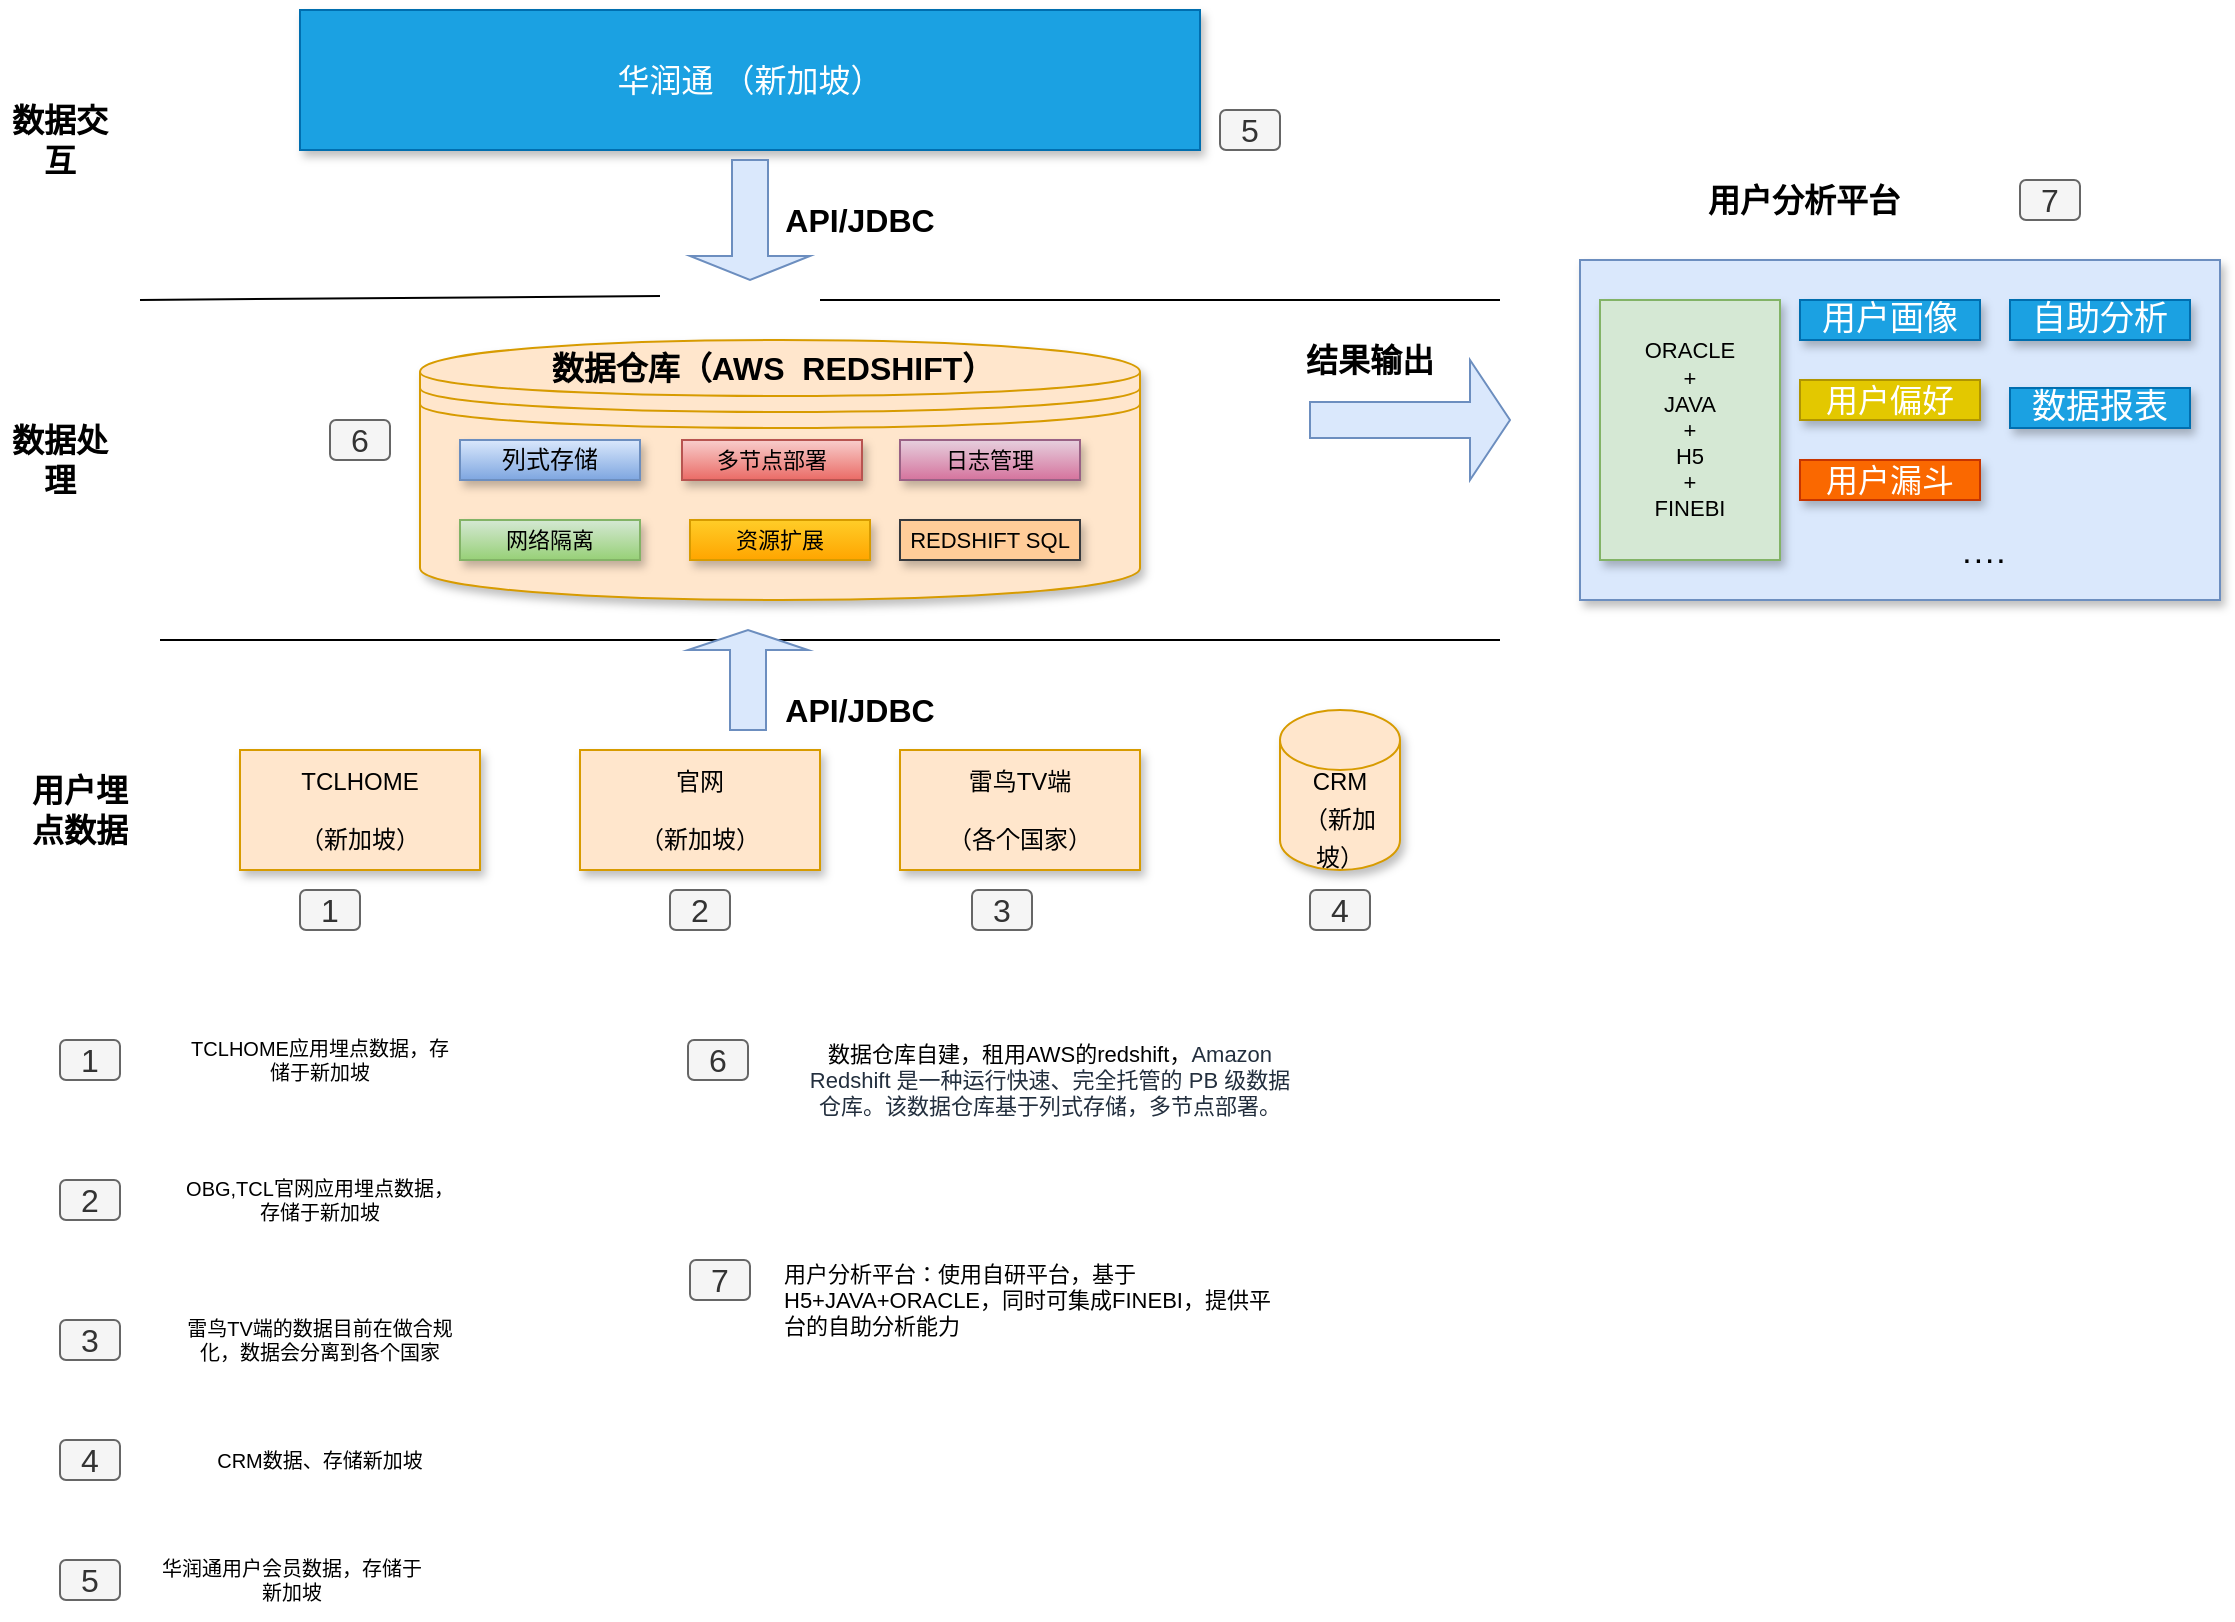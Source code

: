 <mxfile version="13.7.3" type="github">
  <diagram id="shUDwsKFDdsXacW1vGoj" name="Page-1">
    <mxGraphModel dx="1038" dy="500" grid="1" gridSize="10" guides="1" tooltips="1" connect="1" arrows="1" fold="1" page="1" pageScale="1" pageWidth="827" pageHeight="1169" math="0" shadow="0">
      <root>
        <mxCell id="0" />
        <mxCell id="1" parent="0" />
        <mxCell id="ImCiJTd56db0JIZPay8f-3" value="" style="endArrow=none;html=1;" edge="1" parent="1">
          <mxGeometry width="50" height="50" relative="1" as="geometry">
            <mxPoint x="90" y="490" as="sourcePoint" />
            <mxPoint x="760" y="490" as="targetPoint" />
          </mxGeometry>
        </mxCell>
        <mxCell id="ImCiJTd56db0JIZPay8f-4" value="TCLHOME&lt;br&gt;&lt;br&gt;（新加坡）" style="rounded=0;whiteSpace=wrap;html=1;fillColor=#ffe6cc;strokeColor=#d79b00;shadow=1;" vertex="1" parent="1">
          <mxGeometry x="130" y="545" width="120" height="60" as="geometry" />
        </mxCell>
        <mxCell id="ImCiJTd56db0JIZPay8f-5" value="官网&lt;br&gt;&lt;br&gt;（新加坡）" style="rounded=0;whiteSpace=wrap;html=1;fillColor=#ffe6cc;strokeColor=#d79b00;shadow=1;" vertex="1" parent="1">
          <mxGeometry x="300" y="545" width="120" height="60" as="geometry" />
        </mxCell>
        <mxCell id="ImCiJTd56db0JIZPay8f-6" value="雷鸟TV端&lt;br&gt;&lt;br&gt;（各个国家）" style="rounded=0;whiteSpace=wrap;html=1;fillColor=#ffe6cc;strokeColor=#d79b00;shadow=1;" vertex="1" parent="1">
          <mxGeometry x="460" y="545" width="120" height="60" as="geometry" />
        </mxCell>
        <mxCell id="ImCiJTd56db0JIZPay8f-8" value="用户埋点数据" style="text;html=1;strokeColor=none;fillColor=none;align=center;verticalAlign=middle;whiteSpace=wrap;rounded=0;fontStyle=1;fontSize=16;" vertex="1" parent="1">
          <mxGeometry x="20" y="565" width="60" height="20" as="geometry" />
        </mxCell>
        <mxCell id="ImCiJTd56db0JIZPay8f-11" value="&lt;span style=&quot;font-size: 12px&quot;&gt;CRM&lt;br&gt;（新加坡）&lt;br&gt;&lt;/span&gt;" style="shape=cylinder3;whiteSpace=wrap;html=1;boundedLbl=1;backgroundOutline=1;size=15;fontSize=16;fillColor=#ffe6cc;strokeColor=#d79b00;shadow=1;" vertex="1" parent="1">
          <mxGeometry x="650" y="525" width="60" height="80" as="geometry" />
        </mxCell>
        <mxCell id="ImCiJTd56db0JIZPay8f-17" value="" style="shape=singleArrow;direction=north;whiteSpace=wrap;html=1;fontSize=16;fillColor=#dae8fc;strokeColor=#6c8ebf;" vertex="1" parent="1">
          <mxGeometry x="354" y="485" width="60" height="50" as="geometry" />
        </mxCell>
        <mxCell id="ImCiJTd56db0JIZPay8f-18" value="" style="shape=datastore;whiteSpace=wrap;html=1;fontSize=16;fillColor=#ffe6cc;strokeColor=#d79b00;shadow=1;" vertex="1" parent="1">
          <mxGeometry x="220" y="340" width="360" height="130" as="geometry" />
        </mxCell>
        <mxCell id="ImCiJTd56db0JIZPay8f-19" value="数据处理" style="text;html=1;strokeColor=none;fillColor=none;align=center;verticalAlign=middle;whiteSpace=wrap;rounded=0;fontStyle=1;fontSize=16;" vertex="1" parent="1">
          <mxGeometry x="10" y="390" width="60" height="20" as="geometry" />
        </mxCell>
        <mxCell id="ImCiJTd56db0JIZPay8f-22" value="华润通 （新加坡）" style="rounded=0;whiteSpace=wrap;html=1;fontSize=16;fillColor=#1ba1e2;strokeColor=#006EAF;fontColor=#ffffff;shadow=1;" vertex="1" parent="1">
          <mxGeometry x="160" y="175" width="450" height="70" as="geometry" />
        </mxCell>
        <mxCell id="ImCiJTd56db0JIZPay8f-25" value="" style="rounded=0;whiteSpace=wrap;html=1;fontSize=16;fillColor=#dae8fc;strokeColor=#6c8ebf;align=center;shadow=1;" vertex="1" parent="1">
          <mxGeometry x="800" y="300" width="320" height="170" as="geometry" />
        </mxCell>
        <mxCell id="ImCiJTd56db0JIZPay8f-27" value="1" style="text;html=1;strokeColor=#666666;align=center;verticalAlign=middle;whiteSpace=wrap;rounded=1;fontSize=16;fillColor=#f5f5f5;fontColor=#333333;" vertex="1" parent="1">
          <mxGeometry x="160" y="615" width="30" height="20" as="geometry" />
        </mxCell>
        <mxCell id="ImCiJTd56db0JIZPay8f-28" value="2" style="text;html=1;strokeColor=#666666;align=center;verticalAlign=middle;whiteSpace=wrap;rounded=1;fontSize=16;fillColor=#f5f5f5;fontColor=#333333;" vertex="1" parent="1">
          <mxGeometry x="345" y="615" width="30" height="20" as="geometry" />
        </mxCell>
        <mxCell id="ImCiJTd56db0JIZPay8f-29" value="3" style="text;html=1;strokeColor=#666666;align=center;verticalAlign=middle;whiteSpace=wrap;rounded=1;fontSize=16;fillColor=#f5f5f5;fontColor=#333333;" vertex="1" parent="1">
          <mxGeometry x="496" y="615" width="30" height="20" as="geometry" />
        </mxCell>
        <mxCell id="ImCiJTd56db0JIZPay8f-30" value="4" style="text;html=1;strokeColor=#666666;align=center;verticalAlign=middle;whiteSpace=wrap;rounded=1;fontSize=16;fillColor=#f5f5f5;fontColor=#333333;" vertex="1" parent="1">
          <mxGeometry x="665" y="615" width="30" height="20" as="geometry" />
        </mxCell>
        <mxCell id="ImCiJTd56db0JIZPay8f-31" value="数据交互" style="text;html=1;strokeColor=none;fillColor=none;align=center;verticalAlign=middle;whiteSpace=wrap;rounded=0;fontStyle=1;fontSize=16;" vertex="1" parent="1">
          <mxGeometry x="10" y="230" width="60" height="20" as="geometry" />
        </mxCell>
        <mxCell id="ImCiJTd56db0JIZPay8f-34" value="" style="endArrow=none;html=1;" edge="1" parent="1">
          <mxGeometry width="50" height="50" relative="1" as="geometry">
            <mxPoint x="420" y="320" as="sourcePoint" />
            <mxPoint x="760" y="320" as="targetPoint" />
          </mxGeometry>
        </mxCell>
        <mxCell id="ImCiJTd56db0JIZPay8f-35" value="API/JDBC" style="text;html=1;strokeColor=none;fillColor=none;align=center;verticalAlign=middle;whiteSpace=wrap;rounded=0;fontStyle=1;fontSize=16;" vertex="1" parent="1">
          <mxGeometry x="410" y="515" width="60" height="20" as="geometry" />
        </mxCell>
        <mxCell id="ImCiJTd56db0JIZPay8f-41" value="" style="shape=singleArrow;whiteSpace=wrap;html=1;gradientColor=none;fontSize=16;fillColor=#dae8fc;strokeColor=#6c8ebf;" vertex="1" parent="1">
          <mxGeometry x="665" y="350" width="100" height="60" as="geometry" />
        </mxCell>
        <mxCell id="ImCiJTd56db0JIZPay8f-43" value="结果输出" style="text;html=1;strokeColor=none;fillColor=none;align=center;verticalAlign=middle;whiteSpace=wrap;rounded=0;fontStyle=1;fontSize=16;" vertex="1" parent="1">
          <mxGeometry x="660" y="340" width="70" height="20" as="geometry" />
        </mxCell>
        <mxCell id="ImCiJTd56db0JIZPay8f-46" value="" style="shape=singleArrow;direction=south;whiteSpace=wrap;html=1;strokeColor=#6c8ebf;fillColor=#dae8fc;gradientColor=none;fontSize=16;fontColor=#000000;" vertex="1" parent="1">
          <mxGeometry x="355" y="250" width="60" height="60" as="geometry" />
        </mxCell>
        <mxCell id="ImCiJTd56db0JIZPay8f-47" value="" style="endArrow=none;html=1;" edge="1" parent="1">
          <mxGeometry width="50" height="50" relative="1" as="geometry">
            <mxPoint x="80" y="320" as="sourcePoint" />
            <mxPoint x="340" y="318" as="targetPoint" />
          </mxGeometry>
        </mxCell>
        <mxCell id="ImCiJTd56db0JIZPay8f-49" value="用户画像" style="text;html=1;strokeColor=#006EAF;fillColor=#1ba1e2;align=center;verticalAlign=middle;whiteSpace=wrap;rounded=0;fontSize=17;fontColor=#ffffff;shadow=1;" vertex="1" parent="1">
          <mxGeometry x="910" y="320" width="90" height="20" as="geometry" />
        </mxCell>
        <mxCell id="ImCiJTd56db0JIZPay8f-50" value="用户偏好" style="text;html=1;strokeColor=#B09500;fillColor=#e3c800;align=center;verticalAlign=middle;whiteSpace=wrap;rounded=0;fontSize=16;fontColor=#ffffff;shadow=1;" vertex="1" parent="1">
          <mxGeometry x="910" y="360" width="90" height="20" as="geometry" />
        </mxCell>
        <mxCell id="ImCiJTd56db0JIZPay8f-51" value="用户漏斗" style="text;html=1;strokeColor=#C73500;fillColor=#fa6800;align=center;verticalAlign=middle;whiteSpace=wrap;rounded=0;fontSize=16;fontColor=#ffffff;shadow=1;" vertex="1" parent="1">
          <mxGeometry x="910" y="400" width="90" height="20" as="geometry" />
        </mxCell>
        <mxCell id="ImCiJTd56db0JIZPay8f-52" style="edgeStyle=orthogonalEdgeStyle;rounded=0;orthogonalLoop=1;jettySize=auto;html=1;exitX=0.5;exitY=1;exitDx=0;exitDy=0;fontSize=17;fontColor=#000000;" edge="1" parent="1" source="ImCiJTd56db0JIZPay8f-51" target="ImCiJTd56db0JIZPay8f-51">
          <mxGeometry relative="1" as="geometry" />
        </mxCell>
        <mxCell id="ImCiJTd56db0JIZPay8f-56" value="1" style="text;html=1;strokeColor=#666666;align=center;verticalAlign=middle;whiteSpace=wrap;rounded=1;fontSize=16;fillColor=#f5f5f5;fontColor=#333333;" vertex="1" parent="1">
          <mxGeometry x="40" y="690" width="30" height="20" as="geometry" />
        </mxCell>
        <mxCell id="ImCiJTd56db0JIZPay8f-57" value="TCLHOME应用埋点数据，存储于新加坡" style="text;html=1;strokeColor=none;fillColor=none;align=center;verticalAlign=middle;whiteSpace=wrap;rounded=0;fontSize=10;fontColor=#000000;" vertex="1" parent="1">
          <mxGeometry x="100" y="680" width="140" height="40" as="geometry" />
        </mxCell>
        <mxCell id="ImCiJTd56db0JIZPay8f-58" value="用户分析平台" style="text;html=1;strokeColor=none;fillColor=none;align=center;verticalAlign=middle;whiteSpace=wrap;rounded=0;fontSize=16;fontColor=#000000;fontStyle=1;" vertex="1" parent="1">
          <mxGeometry x="827" y="260" width="170" height="20" as="geometry" />
        </mxCell>
        <mxCell id="ImCiJTd56db0JIZPay8f-60" value="····" style="text;html=1;strokeColor=none;fillColor=none;align=center;verticalAlign=middle;whiteSpace=wrap;rounded=0;fontSize=17;fontColor=#000000;" vertex="1" parent="1">
          <mxGeometry x="982" y="440" width="40" height="20" as="geometry" />
        </mxCell>
        <mxCell id="ImCiJTd56db0JIZPay8f-63" value="2" style="text;html=1;strokeColor=#666666;align=center;verticalAlign=middle;whiteSpace=wrap;rounded=1;fontSize=16;fillColor=#f5f5f5;fontColor=#333333;" vertex="1" parent="1">
          <mxGeometry x="40" y="760" width="30" height="20" as="geometry" />
        </mxCell>
        <mxCell id="ImCiJTd56db0JIZPay8f-64" value="OBG,TCL官网应用埋点数据，存储于新加坡" style="text;html=1;strokeColor=none;fillColor=none;align=center;verticalAlign=middle;whiteSpace=wrap;rounded=0;fontSize=10;fontColor=#000000;" vertex="1" parent="1">
          <mxGeometry x="100" y="750" width="140" height="40" as="geometry" />
        </mxCell>
        <mxCell id="ImCiJTd56db0JIZPay8f-65" value="3" style="text;html=1;strokeColor=#666666;align=center;verticalAlign=middle;whiteSpace=wrap;rounded=1;fontSize=16;fillColor=#f5f5f5;fontColor=#333333;" vertex="1" parent="1">
          <mxGeometry x="40" y="830" width="30" height="20" as="geometry" />
        </mxCell>
        <mxCell id="ImCiJTd56db0JIZPay8f-66" value="雷鸟TV端的数据目前在做合规化，数据会分离到各个国家" style="text;html=1;strokeColor=none;fillColor=none;align=center;verticalAlign=middle;whiteSpace=wrap;rounded=0;fontSize=10;fontColor=#000000;" vertex="1" parent="1">
          <mxGeometry x="100" y="820" width="140" height="40" as="geometry" />
        </mxCell>
        <mxCell id="ImCiJTd56db0JIZPay8f-67" value="4" style="text;html=1;strokeColor=#666666;align=center;verticalAlign=middle;whiteSpace=wrap;rounded=1;fontSize=16;fillColor=#f5f5f5;fontColor=#333333;" vertex="1" parent="1">
          <mxGeometry x="40" y="890" width="30" height="20" as="geometry" />
        </mxCell>
        <mxCell id="ImCiJTd56db0JIZPay8f-68" value="CRM数据、存储新加坡" style="text;html=1;strokeColor=none;fillColor=none;align=center;verticalAlign=middle;whiteSpace=wrap;rounded=0;fontSize=10;fontColor=#000000;" vertex="1" parent="1">
          <mxGeometry x="100" y="880" width="140" height="40" as="geometry" />
        </mxCell>
        <mxCell id="ImCiJTd56db0JIZPay8f-69" value="5" style="text;html=1;strokeColor=#666666;align=center;verticalAlign=middle;whiteSpace=wrap;rounded=1;fontSize=16;fillColor=#f5f5f5;fontColor=#333333;" vertex="1" parent="1">
          <mxGeometry x="40" y="950" width="30" height="20" as="geometry" />
        </mxCell>
        <mxCell id="ImCiJTd56db0JIZPay8f-71" value="5" style="text;html=1;strokeColor=#666666;align=center;verticalAlign=middle;whiteSpace=wrap;rounded=1;fontSize=16;fillColor=#f5f5f5;fontColor=#333333;" vertex="1" parent="1">
          <mxGeometry x="620" y="225" width="30" height="20" as="geometry" />
        </mxCell>
        <mxCell id="ImCiJTd56db0JIZPay8f-72" value="华润通用户会员数据，存储于新加坡" style="text;html=1;strokeColor=none;fillColor=none;align=center;verticalAlign=middle;whiteSpace=wrap;rounded=0;fontSize=10;fontColor=#000000;" vertex="1" parent="1">
          <mxGeometry x="86" y="940" width="140" height="40" as="geometry" />
        </mxCell>
        <mxCell id="ImCiJTd56db0JIZPay8f-73" value="6" style="text;html=1;strokeColor=#666666;align=center;verticalAlign=middle;whiteSpace=wrap;rounded=1;fontSize=16;fillColor=#f5f5f5;fontColor=#333333;" vertex="1" parent="1">
          <mxGeometry x="175" y="380" width="30" height="20" as="geometry" />
        </mxCell>
        <mxCell id="ImCiJTd56db0JIZPay8f-74" value="6" style="text;html=1;strokeColor=#666666;align=center;verticalAlign=middle;whiteSpace=wrap;rounded=1;fontSize=16;fillColor=#f5f5f5;fontColor=#333333;" vertex="1" parent="1">
          <mxGeometry x="354" y="690" width="30" height="20" as="geometry" />
        </mxCell>
        <mxCell id="ImCiJTd56db0JIZPay8f-76" value="API/JDBC" style="text;html=1;strokeColor=none;fillColor=none;align=center;verticalAlign=middle;whiteSpace=wrap;rounded=0;fontStyle=1;fontSize=16;" vertex="1" parent="1">
          <mxGeometry x="410" y="270" width="60" height="20" as="geometry" />
        </mxCell>
        <mxCell id="ImCiJTd56db0JIZPay8f-77" value="&lt;font style=&quot;font-size: 11px&quot;&gt;数据仓库自建，租用AWS的redshift，&lt;span style=&quot;color: rgb(35 , 47 , 62) ; text-align: left ; background-color: rgb(255 , 255 , 255) ; font-size: 11px&quot;&gt;Amazon Redshift 是一种运行快速、完全托管的 PB 级数据仓库。该数据仓库基于列式存储，多节点部署。&lt;/span&gt;&lt;/font&gt;" style="text;html=1;strokeColor=none;fillColor=none;align=center;verticalAlign=middle;whiteSpace=wrap;rounded=0;fontSize=10;fontColor=#000000;" vertex="1" parent="1">
          <mxGeometry x="410" y="680" width="250" height="60" as="geometry" />
        </mxCell>
        <mxCell id="ImCiJTd56db0JIZPay8f-78" value="数据仓库（AWS&amp;nbsp; REDSHIFT）" style="text;html=1;strokeColor=none;fillColor=none;align=center;verticalAlign=middle;whiteSpace=wrap;rounded=0;fontSize=16;fontColor=#000000;fontStyle=1;" vertex="1" parent="1">
          <mxGeometry x="283.5" y="344" width="225" height="20" as="geometry" />
        </mxCell>
        <mxCell id="ImCiJTd56db0JIZPay8f-79" value="列式存储" style="text;html=1;strokeColor=#6c8ebf;fillColor=#dae8fc;align=center;verticalAlign=middle;whiteSpace=wrap;rounded=0;fontSize=12;gradientColor=#7ea6e0;shadow=1;" vertex="1" parent="1">
          <mxGeometry x="240" y="390" width="90" height="20" as="geometry" />
        </mxCell>
        <mxCell id="ImCiJTd56db0JIZPay8f-80" value="多节点部署" style="text;html=1;strokeColor=#b85450;fillColor=#f8cecc;align=center;verticalAlign=middle;whiteSpace=wrap;rounded=0;fontSize=11;gradientColor=#ea6b66;shadow=1;" vertex="1" parent="1">
          <mxGeometry x="351" y="390" width="90" height="20" as="geometry" />
        </mxCell>
        <mxCell id="ImCiJTd56db0JIZPay8f-81" value="日志管理" style="text;html=1;strokeColor=#996185;fillColor=#e6d0de;align=center;verticalAlign=middle;whiteSpace=wrap;rounded=0;fontSize=11;gradientColor=#d5739d;shadow=1;" vertex="1" parent="1">
          <mxGeometry x="460" y="390" width="90" height="20" as="geometry" />
        </mxCell>
        <mxCell id="ImCiJTd56db0JIZPay8f-82" value="网络隔离" style="text;html=1;strokeColor=#82b366;fillColor=#d5e8d4;align=center;verticalAlign=middle;whiteSpace=wrap;rounded=0;fontSize=11;gradientColor=#97d077;shadow=1;" vertex="1" parent="1">
          <mxGeometry x="240" y="430" width="90" height="20" as="geometry" />
        </mxCell>
        <mxCell id="ImCiJTd56db0JIZPay8f-83" value="资源扩展" style="text;html=1;strokeColor=#d79b00;fillColor=#ffcd28;align=center;verticalAlign=middle;whiteSpace=wrap;rounded=0;fontSize=11;gradientColor=#ffa500;shadow=1;" vertex="1" parent="1">
          <mxGeometry x="355" y="430" width="90" height="20" as="geometry" />
        </mxCell>
        <mxCell id="ImCiJTd56db0JIZPay8f-84" value="REDSHIFT SQL" style="text;html=1;strokeColor=#36393d;fillColor=#ffcc99;align=center;verticalAlign=middle;whiteSpace=wrap;rounded=0;fontSize=11;shadow=1;" vertex="1" parent="1">
          <mxGeometry x="460" y="430" width="90" height="20" as="geometry" />
        </mxCell>
        <mxCell id="ImCiJTd56db0JIZPay8f-85" value="自助分析" style="text;html=1;strokeColor=#006EAF;fillColor=#1ba1e2;align=center;verticalAlign=middle;whiteSpace=wrap;rounded=0;fontSize=17;fontColor=#ffffff;shadow=1;" vertex="1" parent="1">
          <mxGeometry x="1015" y="320" width="90" height="20" as="geometry" />
        </mxCell>
        <mxCell id="ImCiJTd56db0JIZPay8f-86" value="数据报表" style="text;html=1;strokeColor=#006EAF;fillColor=#1ba1e2;align=center;verticalAlign=middle;whiteSpace=wrap;rounded=0;fontSize=17;fontColor=#ffffff;shadow=1;" vertex="1" parent="1">
          <mxGeometry x="1015" y="364" width="90" height="20" as="geometry" />
        </mxCell>
        <mxCell id="ImCiJTd56db0JIZPay8f-87" value="7" style="text;html=1;strokeColor=#666666;align=center;verticalAlign=middle;whiteSpace=wrap;rounded=1;fontSize=16;fillColor=#f5f5f5;fontColor=#333333;" vertex="1" parent="1">
          <mxGeometry x="1020" y="260" width="30" height="20" as="geometry" />
        </mxCell>
        <mxCell id="ImCiJTd56db0JIZPay8f-89" value="ORACLE&lt;br style=&quot;font-size: 11px&quot;&gt;+&lt;br style=&quot;font-size: 11px&quot;&gt;JAVA&lt;br style=&quot;font-size: 11px&quot;&gt;+&lt;br style=&quot;font-size: 11px&quot;&gt;H5&lt;br&gt;+&lt;br&gt;FINEBI" style="text;html=1;align=center;verticalAlign=middle;whiteSpace=wrap;rounded=0;fontSize=11;shadow=1;fillColor=#d5e8d4;strokeColor=#82b366;" vertex="1" parent="1">
          <mxGeometry x="810" y="320" width="90" height="130" as="geometry" />
        </mxCell>
        <mxCell id="ImCiJTd56db0JIZPay8f-90" value="7" style="text;html=1;strokeColor=#666666;align=center;verticalAlign=middle;whiteSpace=wrap;rounded=1;fontSize=16;fillColor=#f5f5f5;fontColor=#333333;" vertex="1" parent="1">
          <mxGeometry x="355" y="800" width="30" height="20" as="geometry" />
        </mxCell>
        <mxCell id="ImCiJTd56db0JIZPay8f-91" value="&lt;span style=&quot;font-size: 11px&quot;&gt;用户分析平台：使用自研平台，基于H5+JAVA+ORACLE，同时可集成FINEBI，提供平台的自助分析能力&lt;/span&gt;" style="text;html=1;strokeColor=none;fillColor=none;align=left;verticalAlign=middle;whiteSpace=wrap;rounded=0;fontSize=10;fontColor=#000000;" vertex="1" parent="1">
          <mxGeometry x="400" y="790" width="250" height="60" as="geometry" />
        </mxCell>
      </root>
    </mxGraphModel>
  </diagram>
</mxfile>
